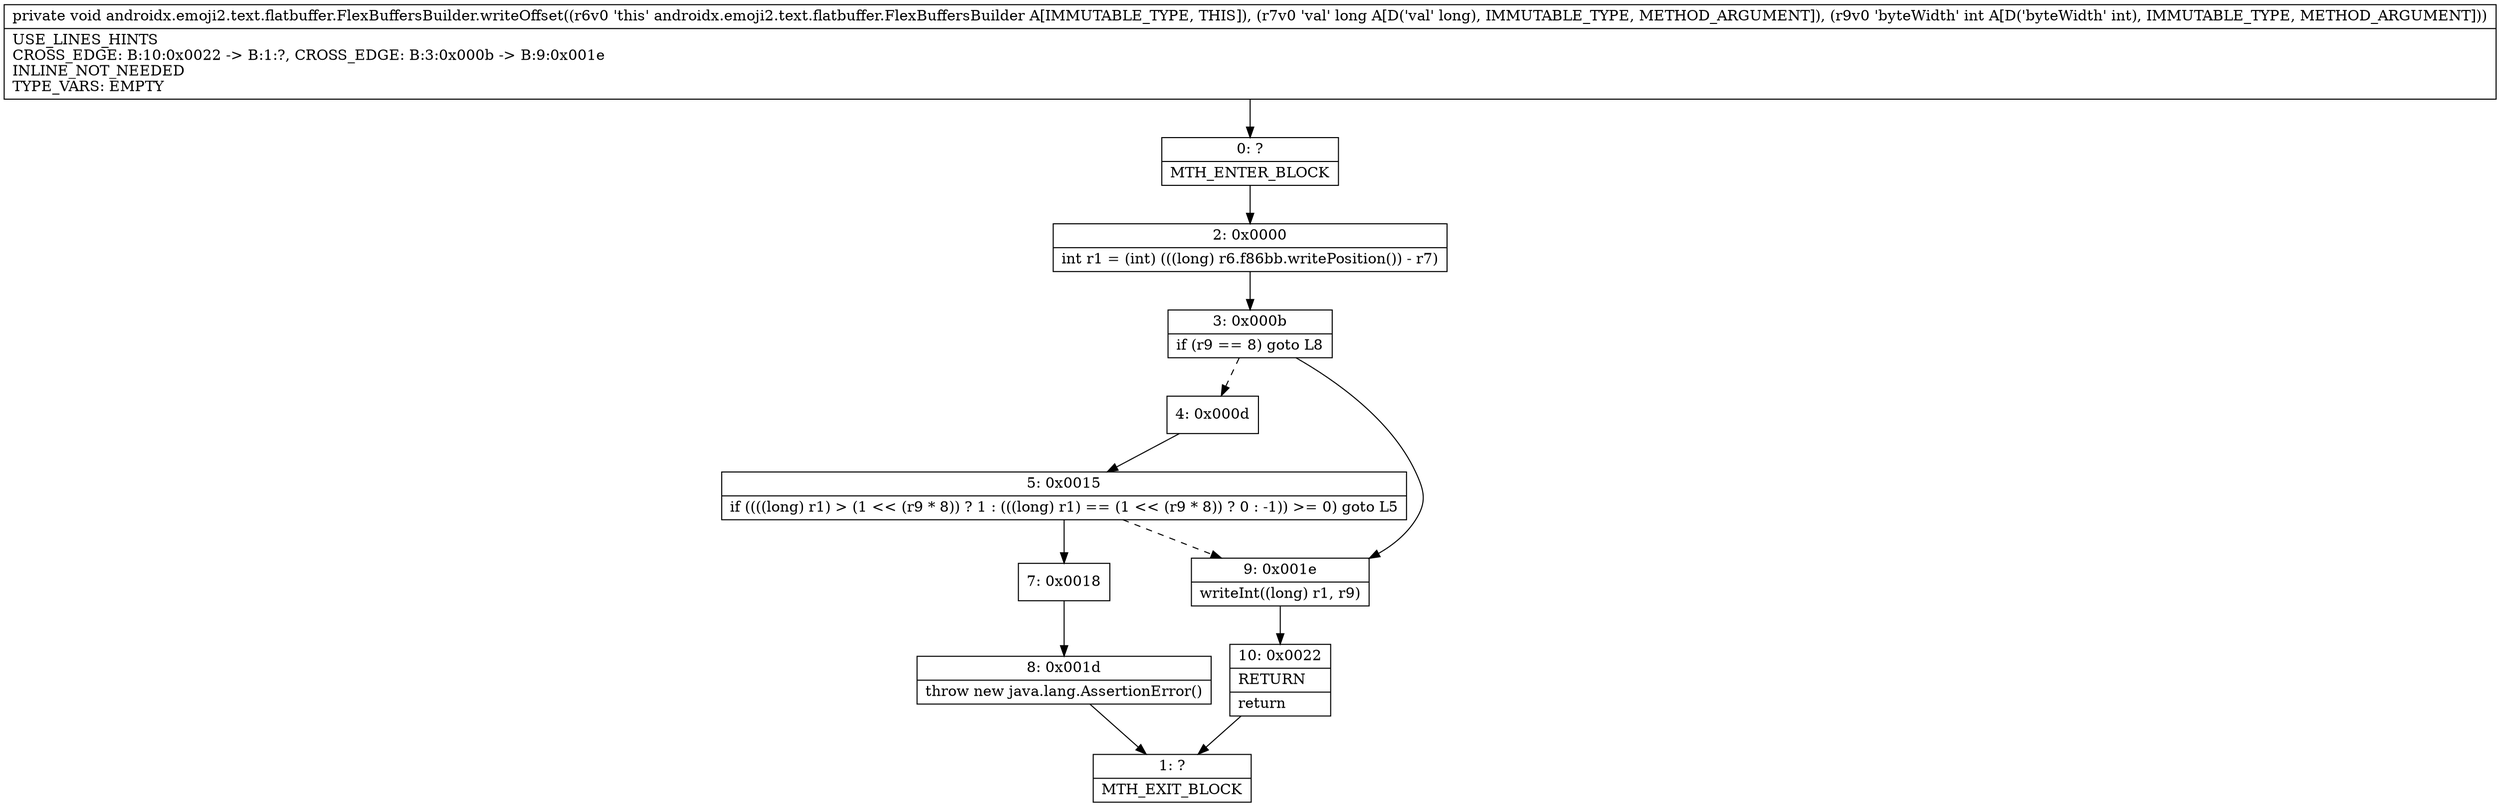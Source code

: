 digraph "CFG forandroidx.emoji2.text.flatbuffer.FlexBuffersBuilder.writeOffset(JI)V" {
Node_0 [shape=record,label="{0\:\ ?|MTH_ENTER_BLOCK\l}"];
Node_2 [shape=record,label="{2\:\ 0x0000|int r1 = (int) (((long) r6.f86bb.writePosition()) \- r7)\l}"];
Node_3 [shape=record,label="{3\:\ 0x000b|if (r9 == 8) goto L8\l}"];
Node_4 [shape=record,label="{4\:\ 0x000d}"];
Node_5 [shape=record,label="{5\:\ 0x0015|if ((((long) r1) \> (1 \<\< (r9 * 8)) ? 1 : (((long) r1) == (1 \<\< (r9 * 8)) ? 0 : \-1)) \>= 0) goto L5\l}"];
Node_7 [shape=record,label="{7\:\ 0x0018}"];
Node_8 [shape=record,label="{8\:\ 0x001d|throw new java.lang.AssertionError()\l}"];
Node_1 [shape=record,label="{1\:\ ?|MTH_EXIT_BLOCK\l}"];
Node_9 [shape=record,label="{9\:\ 0x001e|writeInt((long) r1, r9)\l}"];
Node_10 [shape=record,label="{10\:\ 0x0022|RETURN\l|return\l}"];
MethodNode[shape=record,label="{private void androidx.emoji2.text.flatbuffer.FlexBuffersBuilder.writeOffset((r6v0 'this' androidx.emoji2.text.flatbuffer.FlexBuffersBuilder A[IMMUTABLE_TYPE, THIS]), (r7v0 'val' long A[D('val' long), IMMUTABLE_TYPE, METHOD_ARGUMENT]), (r9v0 'byteWidth' int A[D('byteWidth' int), IMMUTABLE_TYPE, METHOD_ARGUMENT]))  | USE_LINES_HINTS\lCROSS_EDGE: B:10:0x0022 \-\> B:1:?, CROSS_EDGE: B:3:0x000b \-\> B:9:0x001e\lINLINE_NOT_NEEDED\lTYPE_VARS: EMPTY\l}"];
MethodNode -> Node_0;Node_0 -> Node_2;
Node_2 -> Node_3;
Node_3 -> Node_4[style=dashed];
Node_3 -> Node_9;
Node_4 -> Node_5;
Node_5 -> Node_7;
Node_5 -> Node_9[style=dashed];
Node_7 -> Node_8;
Node_8 -> Node_1;
Node_9 -> Node_10;
Node_10 -> Node_1;
}

